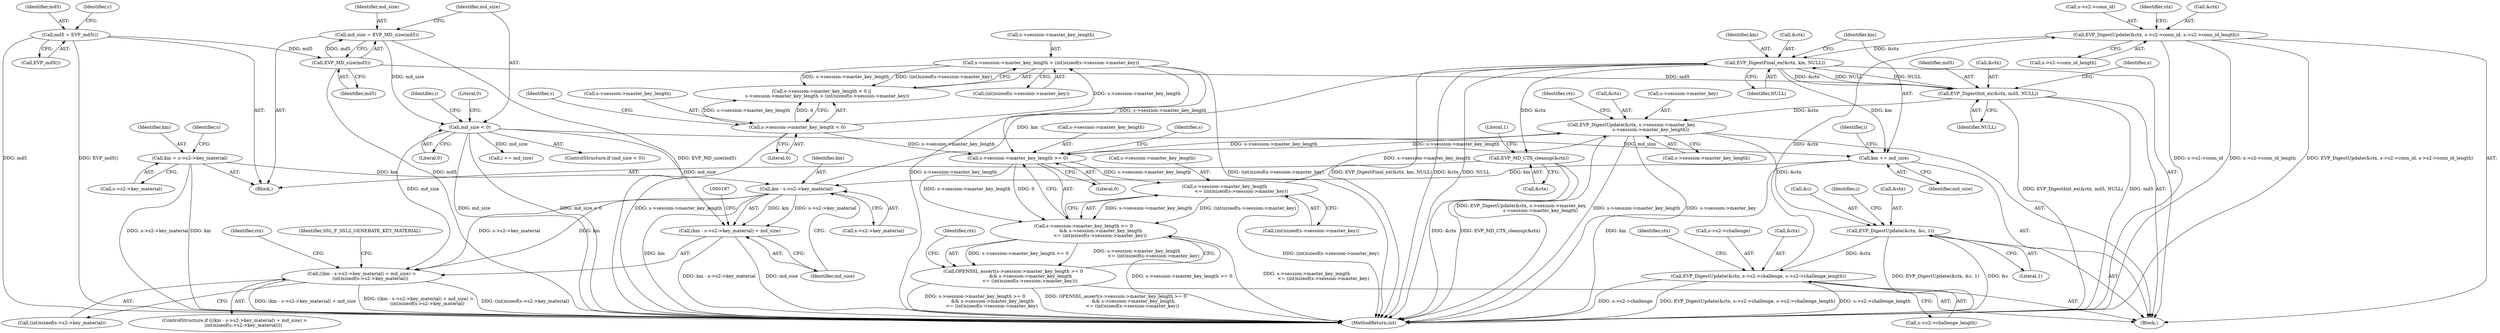 digraph "0_openssl_86f8fb0e344d62454f8daf3e15236b2b59210756@API" {
"1000272" [label="(Call,EVP_DigestUpdate(&ctx, s->s2->conn_id, s->s2->conn_id_length))"];
"1000259" [label="(Call,EVP_DigestUpdate(&ctx, s->s2->challenge, s->s2->challenge_length))"];
"1000251" [label="(Call,EVP_DigestUpdate(&ctx, &c, 1))"];
"1000238" [label="(Call,EVP_DigestUpdate(&ctx, s->session->master_key,\n                          s->session->master_key_length))"];
"1000210" [label="(Call,EVP_DigestInit_ex(&ctx, md5, NULL))"];
"1000285" [label="(Call,EVP_DigestFinal_ex(&ctx, km, NULL))"];
"1000272" [label="(Call,EVP_DigestUpdate(&ctx, s->s2->conn_id, s->s2->conn_id_length))"];
"1000188" [label="(Call,km - s->s2->key_material)"];
"1000290" [label="(Call,km += md_size)"];
"1000165" [label="(Call,md_size < 0)"];
"1000160" [label="(Call,md_size = EVP_MD_size(md5))"];
"1000162" [label="(Call,EVP_MD_size(md5))"];
"1000114" [label="(Call,md5 = EVP_md5())"];
"1000124" [label="(Call,km = s->s2->key_material)"];
"1000224" [label="(Call,s->session->master_key_length\n                       <= (int)sizeof(s->session->master_key))"];
"1000217" [label="(Call,s->session->master_key_length >= 0)"];
"1000140" [label="(Call,s->session->master_key_length > (int)sizeof(s->session->master_key))"];
"1000133" [label="(Call,s->session->master_key_length < 0)"];
"1000216" [label="(Call,s->session->master_key_length >= 0\n                        && s->session->master_key_length\n                       <= (int)sizeof(s->session->master_key))"];
"1000215" [label="(Call,OPENSSL_assert(s->session->master_key_length >= 0\n                        && s->session->master_key_length\n                       <= (int)sizeof(s->session->master_key)))"];
"1000186" [label="(Call,((km - s->s2->key_material) + md_size) >\n            (int)sizeof(s->s2->key_material))"];
"1000187" [label="(Call,(km - s->s2->key_material) + md_size)"];
"1000293" [label="(Call,EVP_MD_CTX_cleanup(&ctx))"];
"1000227" [label="(Identifier,s)"];
"1000141" [label="(Call,s->session->master_key_length)"];
"1000162" [label="(Call,EVP_MD_size(md5))"];
"1000160" [label="(Call,md_size = EVP_MD_size(md5))"];
"1000287" [label="(Identifier,ctx)"];
"1000184" [label="(Block,)"];
"1000165" [label="(Call,md_size < 0)"];
"1000254" [label="(Call,&c)"];
"1000210" [label="(Call,EVP_DigestInit_ex(&ctx, md5, NULL))"];
"1000212" [label="(Identifier,ctx)"];
"1000223" [label="(Literal,0)"];
"1000218" [label="(Call,s->session->master_key_length)"];
"1000139" [label="(Literal,0)"];
"1000272" [label="(Call,EVP_DigestUpdate(&ctx, s->s2->conn_id, s->s2->conn_id_length))"];
"1000262" [label="(Call,s->s2->challenge)"];
"1000186" [label="(Call,((km - s->s2->key_material) + md_size) >\n            (int)sizeof(s->s2->key_material))"];
"1000260" [label="(Call,&ctx)"];
"1000297" [label="(Literal,1)"];
"1000188" [label="(Call,km - s->s2->key_material)"];
"1000187" [label="(Call,(km - s->s2->key_material) + md_size)"];
"1000267" [label="(Call,s->s2->challenge_length)"];
"1000225" [label="(Call,s->session->master_key_length)"];
"1000140" [label="(Call,s->session->master_key_length > (int)sizeof(s->session->master_key))"];
"1000172" [label="(Identifier,i)"];
"1000215" [label="(Call,OPENSSL_assert(s->session->master_key_length >= 0\n                        && s->session->master_key_length\n                       <= (int)sizeof(s->session->master_key)))"];
"1000251" [label="(Call,EVP_DigestUpdate(&ctx, &c, 1))"];
"1000181" [label="(Call,i += md_size)"];
"1000217" [label="(Call,s->session->master_key_length >= 0)"];
"1000274" [label="(Identifier,ctx)"];
"1000288" [label="(Identifier,km)"];
"1000124" [label="(Call,km = s->s2->key_material)"];
"1000214" [label="(Identifier,NULL)"];
"1000258" [label="(Identifier,c)"];
"1000146" [label="(Call,(int)sizeof(s->session->master_key))"];
"1000273" [label="(Call,&ctx)"];
"1000213" [label="(Identifier,md5)"];
"1000224" [label="(Call,s->session->master_key_length\n                       <= (int)sizeof(s->session->master_key))"];
"1000241" [label="(Call,s->session->master_key)"];
"1000292" [label="(Identifier,md_size)"];
"1000275" [label="(Call,s->s2->conn_id)"];
"1000161" [label="(Identifier,md_size)"];
"1000143" [label="(Identifier,s)"];
"1000115" [label="(Identifier,md5)"];
"1000286" [label="(Call,&ctx)"];
"1000166" [label="(Identifier,md_size)"];
"1000259" [label="(Call,EVP_DigestUpdate(&ctx, s->s2->challenge, s->s2->challenge_length))"];
"1000134" [label="(Call,s->session->master_key_length)"];
"1000169" [label="(Literal,0)"];
"1000240" [label="(Identifier,ctx)"];
"1000280" [label="(Call,s->s2->conn_id_length)"];
"1000290" [label="(Call,km += md_size)"];
"1000196" [label="(Call,(int)sizeof(s->s2->key_material))"];
"1000252" [label="(Call,&ctx)"];
"1000289" [label="(Identifier,NULL)"];
"1000126" [label="(Call,s->s2->key_material)"];
"1000294" [label="(Call,&ctx)"];
"1000164" [label="(ControlStructure,if (md_size < 0))"];
"1000195" [label="(Identifier,md_size)"];
"1000182" [label="(Identifier,i)"];
"1000132" [label="(Call,s->session->master_key_length < 0 ||\n        s->session->master_key_length > (int)sizeof(s->session->master_key))"];
"1000104" [label="(Block,)"];
"1000298" [label="(MethodReturn,int)"];
"1000256" [label="(Literal,1)"];
"1000246" [label="(Call,s->session->master_key_length)"];
"1000206" [label="(Identifier,SSL_F_SSL2_GENERATE_KEY_MATERIAL)"];
"1000285" [label="(Call,EVP_DigestFinal_ex(&ctx, km, NULL))"];
"1000185" [label="(ControlStructure,if (((km - s->s2->key_material) + md_size) >\n            (int)sizeof(s->s2->key_material)))"];
"1000238" [label="(Call,EVP_DigestUpdate(&ctx, s->session->master_key,\n                          s->session->master_key_length))"];
"1000211" [label="(Call,&ctx)"];
"1000253" [label="(Identifier,ctx)"];
"1000167" [label="(Literal,0)"];
"1000291" [label="(Identifier,km)"];
"1000189" [label="(Identifier,km)"];
"1000119" [label="(Identifier,c)"];
"1000216" [label="(Call,s->session->master_key_length >= 0\n                        && s->session->master_key_length\n                       <= (int)sizeof(s->session->master_key))"];
"1000125" [label="(Identifier,km)"];
"1000114" [label="(Call,md5 = EVP_md5())"];
"1000163" [label="(Identifier,md5)"];
"1000190" [label="(Call,s->s2->key_material)"];
"1000136" [label="(Identifier,s)"];
"1000293" [label="(Call,EVP_MD_CTX_cleanup(&ctx))"];
"1000116" [label="(Call,EVP_md5())"];
"1000133" [label="(Call,s->session->master_key_length < 0)"];
"1000220" [label="(Identifier,s)"];
"1000230" [label="(Call,(int)sizeof(s->session->master_key))"];
"1000239" [label="(Call,&ctx)"];
"1000272" -> "1000184"  [label="AST: "];
"1000272" -> "1000280"  [label="CFG: "];
"1000273" -> "1000272"  [label="AST: "];
"1000275" -> "1000272"  [label="AST: "];
"1000280" -> "1000272"  [label="AST: "];
"1000287" -> "1000272"  [label="CFG: "];
"1000272" -> "1000298"  [label="DDG: s->s2->conn_id"];
"1000272" -> "1000298"  [label="DDG: s->s2->conn_id_length"];
"1000272" -> "1000298"  [label="DDG: EVP_DigestUpdate(&ctx, s->s2->conn_id, s->s2->conn_id_length)"];
"1000259" -> "1000272"  [label="DDG: &ctx"];
"1000272" -> "1000285"  [label="DDG: &ctx"];
"1000259" -> "1000184"  [label="AST: "];
"1000259" -> "1000267"  [label="CFG: "];
"1000260" -> "1000259"  [label="AST: "];
"1000262" -> "1000259"  [label="AST: "];
"1000267" -> "1000259"  [label="AST: "];
"1000274" -> "1000259"  [label="CFG: "];
"1000259" -> "1000298"  [label="DDG: s->s2->challenge"];
"1000259" -> "1000298"  [label="DDG: EVP_DigestUpdate(&ctx, s->s2->challenge, s->s2->challenge_length)"];
"1000259" -> "1000298"  [label="DDG: s->s2->challenge_length"];
"1000251" -> "1000259"  [label="DDG: &ctx"];
"1000251" -> "1000184"  [label="AST: "];
"1000251" -> "1000256"  [label="CFG: "];
"1000252" -> "1000251"  [label="AST: "];
"1000254" -> "1000251"  [label="AST: "];
"1000256" -> "1000251"  [label="AST: "];
"1000258" -> "1000251"  [label="CFG: "];
"1000251" -> "1000298"  [label="DDG: EVP_DigestUpdate(&ctx, &c, 1)"];
"1000251" -> "1000298"  [label="DDG: &c"];
"1000238" -> "1000251"  [label="DDG: &ctx"];
"1000238" -> "1000184"  [label="AST: "];
"1000238" -> "1000246"  [label="CFG: "];
"1000239" -> "1000238"  [label="AST: "];
"1000241" -> "1000238"  [label="AST: "];
"1000246" -> "1000238"  [label="AST: "];
"1000253" -> "1000238"  [label="CFG: "];
"1000238" -> "1000298"  [label="DDG: EVP_DigestUpdate(&ctx, s->session->master_key,\n                          s->session->master_key_length)"];
"1000238" -> "1000298"  [label="DDG: s->session->master_key_length"];
"1000238" -> "1000298"  [label="DDG: s->session->master_key"];
"1000238" -> "1000217"  [label="DDG: s->session->master_key_length"];
"1000210" -> "1000238"  [label="DDG: &ctx"];
"1000224" -> "1000238"  [label="DDG: s->session->master_key_length"];
"1000217" -> "1000238"  [label="DDG: s->session->master_key_length"];
"1000210" -> "1000184"  [label="AST: "];
"1000210" -> "1000214"  [label="CFG: "];
"1000211" -> "1000210"  [label="AST: "];
"1000213" -> "1000210"  [label="AST: "];
"1000214" -> "1000210"  [label="AST: "];
"1000220" -> "1000210"  [label="CFG: "];
"1000210" -> "1000298"  [label="DDG: EVP_DigestInit_ex(&ctx, md5, NULL)"];
"1000210" -> "1000298"  [label="DDG: md5"];
"1000285" -> "1000210"  [label="DDG: &ctx"];
"1000285" -> "1000210"  [label="DDG: NULL"];
"1000162" -> "1000210"  [label="DDG: md5"];
"1000210" -> "1000285"  [label="DDG: NULL"];
"1000285" -> "1000184"  [label="AST: "];
"1000285" -> "1000289"  [label="CFG: "];
"1000286" -> "1000285"  [label="AST: "];
"1000288" -> "1000285"  [label="AST: "];
"1000289" -> "1000285"  [label="AST: "];
"1000291" -> "1000285"  [label="CFG: "];
"1000285" -> "1000298"  [label="DDG: EVP_DigestFinal_ex(&ctx, km, NULL)"];
"1000285" -> "1000298"  [label="DDG: &ctx"];
"1000285" -> "1000298"  [label="DDG: NULL"];
"1000188" -> "1000285"  [label="DDG: km"];
"1000285" -> "1000290"  [label="DDG: km"];
"1000285" -> "1000293"  [label="DDG: &ctx"];
"1000188" -> "1000187"  [label="AST: "];
"1000188" -> "1000190"  [label="CFG: "];
"1000189" -> "1000188"  [label="AST: "];
"1000190" -> "1000188"  [label="AST: "];
"1000195" -> "1000188"  [label="CFG: "];
"1000188" -> "1000298"  [label="DDG: km"];
"1000188" -> "1000186"  [label="DDG: km"];
"1000188" -> "1000186"  [label="DDG: s->s2->key_material"];
"1000188" -> "1000187"  [label="DDG: km"];
"1000188" -> "1000187"  [label="DDG: s->s2->key_material"];
"1000290" -> "1000188"  [label="DDG: km"];
"1000124" -> "1000188"  [label="DDG: km"];
"1000290" -> "1000184"  [label="AST: "];
"1000290" -> "1000292"  [label="CFG: "];
"1000291" -> "1000290"  [label="AST: "];
"1000292" -> "1000290"  [label="AST: "];
"1000182" -> "1000290"  [label="CFG: "];
"1000290" -> "1000298"  [label="DDG: km"];
"1000165" -> "1000290"  [label="DDG: md_size"];
"1000165" -> "1000164"  [label="AST: "];
"1000165" -> "1000167"  [label="CFG: "];
"1000166" -> "1000165"  [label="AST: "];
"1000167" -> "1000165"  [label="AST: "];
"1000169" -> "1000165"  [label="CFG: "];
"1000172" -> "1000165"  [label="CFG: "];
"1000165" -> "1000298"  [label="DDG: md_size"];
"1000165" -> "1000298"  [label="DDG: md_size < 0"];
"1000160" -> "1000165"  [label="DDG: md_size"];
"1000165" -> "1000181"  [label="DDG: md_size"];
"1000165" -> "1000186"  [label="DDG: md_size"];
"1000165" -> "1000187"  [label="DDG: md_size"];
"1000160" -> "1000104"  [label="AST: "];
"1000160" -> "1000162"  [label="CFG: "];
"1000161" -> "1000160"  [label="AST: "];
"1000162" -> "1000160"  [label="AST: "];
"1000166" -> "1000160"  [label="CFG: "];
"1000160" -> "1000298"  [label="DDG: EVP_MD_size(md5)"];
"1000162" -> "1000160"  [label="DDG: md5"];
"1000162" -> "1000163"  [label="CFG: "];
"1000163" -> "1000162"  [label="AST: "];
"1000162" -> "1000298"  [label="DDG: md5"];
"1000114" -> "1000162"  [label="DDG: md5"];
"1000114" -> "1000104"  [label="AST: "];
"1000114" -> "1000116"  [label="CFG: "];
"1000115" -> "1000114"  [label="AST: "];
"1000116" -> "1000114"  [label="AST: "];
"1000119" -> "1000114"  [label="CFG: "];
"1000114" -> "1000298"  [label="DDG: md5"];
"1000114" -> "1000298"  [label="DDG: EVP_md5()"];
"1000124" -> "1000104"  [label="AST: "];
"1000124" -> "1000126"  [label="CFG: "];
"1000125" -> "1000124"  [label="AST: "];
"1000126" -> "1000124"  [label="AST: "];
"1000136" -> "1000124"  [label="CFG: "];
"1000124" -> "1000298"  [label="DDG: s->s2->key_material"];
"1000124" -> "1000298"  [label="DDG: km"];
"1000224" -> "1000216"  [label="AST: "];
"1000224" -> "1000230"  [label="CFG: "];
"1000225" -> "1000224"  [label="AST: "];
"1000230" -> "1000224"  [label="AST: "];
"1000216" -> "1000224"  [label="CFG: "];
"1000224" -> "1000298"  [label="DDG: (int)sizeof(s->session->master_key)"];
"1000224" -> "1000216"  [label="DDG: s->session->master_key_length"];
"1000224" -> "1000216"  [label="DDG: (int)sizeof(s->session->master_key)"];
"1000217" -> "1000224"  [label="DDG: s->session->master_key_length"];
"1000217" -> "1000216"  [label="AST: "];
"1000217" -> "1000223"  [label="CFG: "];
"1000218" -> "1000217"  [label="AST: "];
"1000223" -> "1000217"  [label="AST: "];
"1000227" -> "1000217"  [label="CFG: "];
"1000216" -> "1000217"  [label="CFG: "];
"1000217" -> "1000216"  [label="DDG: s->session->master_key_length"];
"1000217" -> "1000216"  [label="DDG: 0"];
"1000140" -> "1000217"  [label="DDG: s->session->master_key_length"];
"1000133" -> "1000217"  [label="DDG: s->session->master_key_length"];
"1000140" -> "1000132"  [label="AST: "];
"1000140" -> "1000146"  [label="CFG: "];
"1000141" -> "1000140"  [label="AST: "];
"1000146" -> "1000140"  [label="AST: "];
"1000132" -> "1000140"  [label="CFG: "];
"1000140" -> "1000298"  [label="DDG: s->session->master_key_length"];
"1000140" -> "1000298"  [label="DDG: (int)sizeof(s->session->master_key)"];
"1000140" -> "1000132"  [label="DDG: s->session->master_key_length"];
"1000140" -> "1000132"  [label="DDG: (int)sizeof(s->session->master_key)"];
"1000133" -> "1000140"  [label="DDG: s->session->master_key_length"];
"1000133" -> "1000132"  [label="AST: "];
"1000133" -> "1000139"  [label="CFG: "];
"1000134" -> "1000133"  [label="AST: "];
"1000139" -> "1000133"  [label="AST: "];
"1000143" -> "1000133"  [label="CFG: "];
"1000132" -> "1000133"  [label="CFG: "];
"1000133" -> "1000298"  [label="DDG: s->session->master_key_length"];
"1000133" -> "1000132"  [label="DDG: s->session->master_key_length"];
"1000133" -> "1000132"  [label="DDG: 0"];
"1000216" -> "1000215"  [label="AST: "];
"1000215" -> "1000216"  [label="CFG: "];
"1000216" -> "1000298"  [label="DDG: s->session->master_key_length >= 0"];
"1000216" -> "1000298"  [label="DDG: s->session->master_key_length\n                       <= (int)sizeof(s->session->master_key)"];
"1000216" -> "1000215"  [label="DDG: s->session->master_key_length >= 0"];
"1000216" -> "1000215"  [label="DDG: s->session->master_key_length\n                       <= (int)sizeof(s->session->master_key)"];
"1000215" -> "1000184"  [label="AST: "];
"1000240" -> "1000215"  [label="CFG: "];
"1000215" -> "1000298"  [label="DDG: s->session->master_key_length >= 0\n                        && s->session->master_key_length\n                       <= (int)sizeof(s->session->master_key)"];
"1000215" -> "1000298"  [label="DDG: OPENSSL_assert(s->session->master_key_length >= 0\n                        && s->session->master_key_length\n                       <= (int)sizeof(s->session->master_key))"];
"1000186" -> "1000185"  [label="AST: "];
"1000186" -> "1000196"  [label="CFG: "];
"1000187" -> "1000186"  [label="AST: "];
"1000196" -> "1000186"  [label="AST: "];
"1000206" -> "1000186"  [label="CFG: "];
"1000212" -> "1000186"  [label="CFG: "];
"1000186" -> "1000298"  [label="DDG: (km - s->s2->key_material) + md_size"];
"1000186" -> "1000298"  [label="DDG: ((km - s->s2->key_material) + md_size) >\n            (int)sizeof(s->s2->key_material)"];
"1000186" -> "1000298"  [label="DDG: (int)sizeof(s->s2->key_material)"];
"1000187" -> "1000195"  [label="CFG: "];
"1000195" -> "1000187"  [label="AST: "];
"1000197" -> "1000187"  [label="CFG: "];
"1000187" -> "1000298"  [label="DDG: km - s->s2->key_material"];
"1000187" -> "1000298"  [label="DDG: md_size"];
"1000293" -> "1000104"  [label="AST: "];
"1000293" -> "1000294"  [label="CFG: "];
"1000294" -> "1000293"  [label="AST: "];
"1000297" -> "1000293"  [label="CFG: "];
"1000293" -> "1000298"  [label="DDG: &ctx"];
"1000293" -> "1000298"  [label="DDG: EVP_MD_CTX_cleanup(&ctx)"];
}
